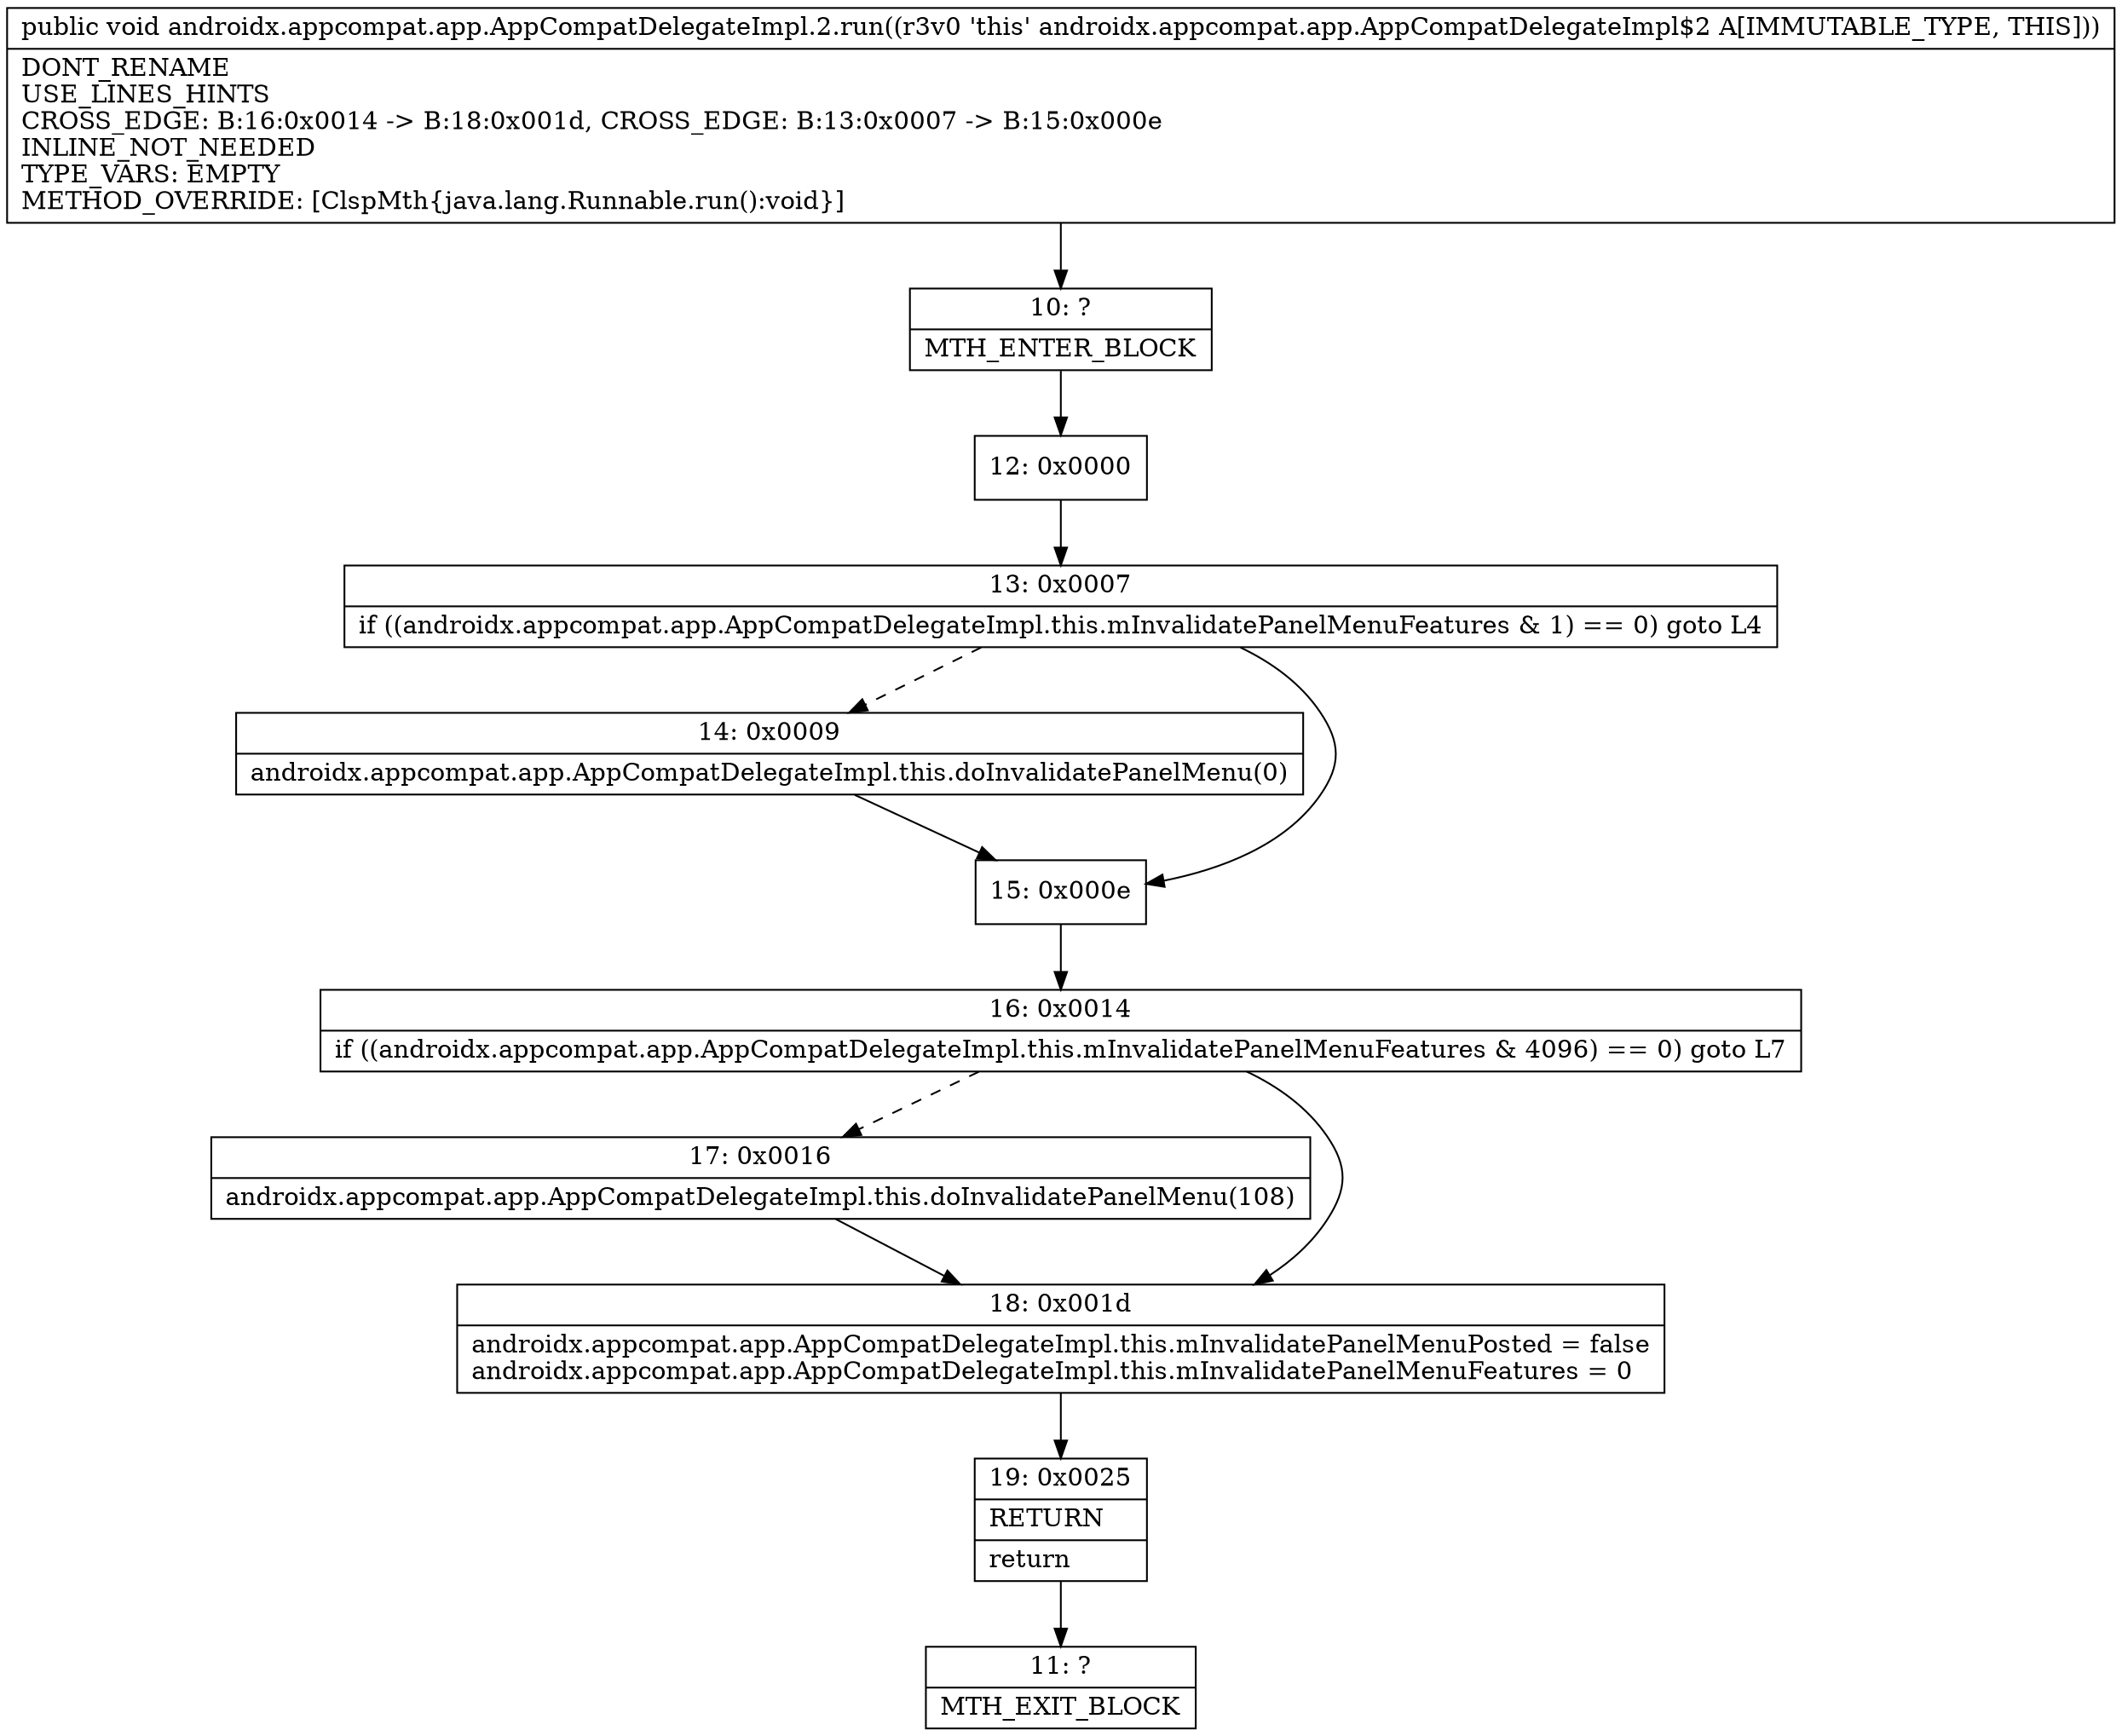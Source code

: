 digraph "CFG forandroidx.appcompat.app.AppCompatDelegateImpl.2.run()V" {
Node_10 [shape=record,label="{10\:\ ?|MTH_ENTER_BLOCK\l}"];
Node_12 [shape=record,label="{12\:\ 0x0000}"];
Node_13 [shape=record,label="{13\:\ 0x0007|if ((androidx.appcompat.app.AppCompatDelegateImpl.this.mInvalidatePanelMenuFeatures & 1) == 0) goto L4\l}"];
Node_14 [shape=record,label="{14\:\ 0x0009|androidx.appcompat.app.AppCompatDelegateImpl.this.doInvalidatePanelMenu(0)\l}"];
Node_15 [shape=record,label="{15\:\ 0x000e}"];
Node_16 [shape=record,label="{16\:\ 0x0014|if ((androidx.appcompat.app.AppCompatDelegateImpl.this.mInvalidatePanelMenuFeatures & 4096) == 0) goto L7\l}"];
Node_17 [shape=record,label="{17\:\ 0x0016|androidx.appcompat.app.AppCompatDelegateImpl.this.doInvalidatePanelMenu(108)\l}"];
Node_18 [shape=record,label="{18\:\ 0x001d|androidx.appcompat.app.AppCompatDelegateImpl.this.mInvalidatePanelMenuPosted = false\landroidx.appcompat.app.AppCompatDelegateImpl.this.mInvalidatePanelMenuFeatures = 0\l}"];
Node_19 [shape=record,label="{19\:\ 0x0025|RETURN\l|return\l}"];
Node_11 [shape=record,label="{11\:\ ?|MTH_EXIT_BLOCK\l}"];
MethodNode[shape=record,label="{public void androidx.appcompat.app.AppCompatDelegateImpl.2.run((r3v0 'this' androidx.appcompat.app.AppCompatDelegateImpl$2 A[IMMUTABLE_TYPE, THIS]))  | DONT_RENAME\lUSE_LINES_HINTS\lCROSS_EDGE: B:16:0x0014 \-\> B:18:0x001d, CROSS_EDGE: B:13:0x0007 \-\> B:15:0x000e\lINLINE_NOT_NEEDED\lTYPE_VARS: EMPTY\lMETHOD_OVERRIDE: [ClspMth\{java.lang.Runnable.run():void\}]\l}"];
MethodNode -> Node_10;Node_10 -> Node_12;
Node_12 -> Node_13;
Node_13 -> Node_14[style=dashed];
Node_13 -> Node_15;
Node_14 -> Node_15;
Node_15 -> Node_16;
Node_16 -> Node_17[style=dashed];
Node_16 -> Node_18;
Node_17 -> Node_18;
Node_18 -> Node_19;
Node_19 -> Node_11;
}

